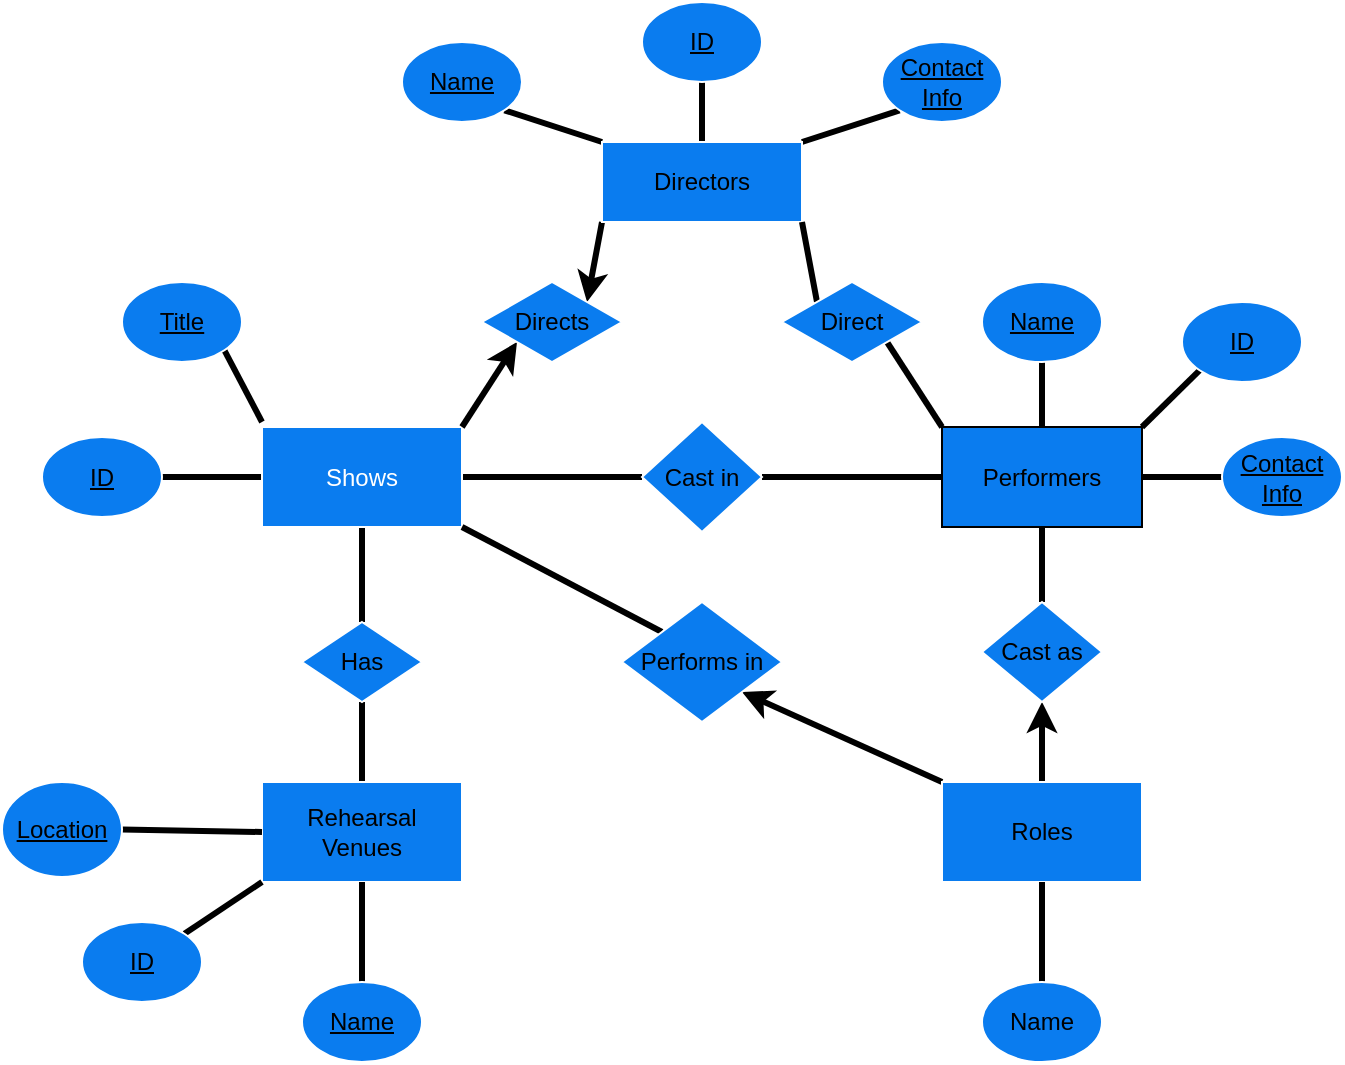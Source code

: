 <mxfile>
    <diagram id="HJRbTSJ-kLysMVga8ePI" name="Page-1">
        <mxGraphModel dx="820" dy="574" grid="1" gridSize="10" guides="1" tooltips="1" connect="1" arrows="1" fold="1" page="1" pageScale="1" pageWidth="850" pageHeight="1100" math="0" shadow="0">
            <root>
                <mxCell id="0"/>
                <mxCell id="1" parent="0"/>
                <mxCell id="17" style="edgeStyle=none;html=1;exitX=1;exitY=0.5;exitDx=0;exitDy=0;entryX=0;entryY=0.5;entryDx=0;entryDy=0;strokeWidth=3;startArrow=none;startFill=0;endArrow=none;endFill=0;" edge="1" parent="1" source="2" target="13">
                    <mxGeometry relative="1" as="geometry"/>
                </mxCell>
                <mxCell id="26" style="edgeStyle=none;html=1;exitX=0.5;exitY=1;exitDx=0;exitDy=0;entryX=0.5;entryY=0;entryDx=0;entryDy=0;startArrow=none;startFill=0;endArrow=none;endFill=0;strokeWidth=3;" edge="1" parent="1" source="2" target="25">
                    <mxGeometry relative="1" as="geometry"/>
                </mxCell>
                <mxCell id="35" style="edgeStyle=none;html=1;exitX=0;exitY=0.5;exitDx=0;exitDy=0;entryX=1;entryY=0.5;entryDx=0;entryDy=0;startArrow=none;startFill=0;endArrow=none;endFill=0;strokeWidth=3;" edge="1" parent="1" source="2" target="7">
                    <mxGeometry relative="1" as="geometry"/>
                </mxCell>
                <mxCell id="2" value="Shows" style="rounded=0;whiteSpace=wrap;html=1;fillColor=#0A7CEF;fontColor=#ffffff;strokeColor=#FFFFFF;" vertex="1" parent="1">
                    <mxGeometry x="230" y="252.5" width="100" height="50" as="geometry"/>
                </mxCell>
                <mxCell id="18" style="edgeStyle=none;html=1;exitX=0;exitY=0.5;exitDx=0;exitDy=0;entryX=1;entryY=0.5;entryDx=0;entryDy=0;startArrow=none;startFill=0;endArrow=none;endFill=0;strokeWidth=3;" edge="1" parent="1" source="3" target="13">
                    <mxGeometry relative="1" as="geometry"/>
                </mxCell>
                <mxCell id="29" style="edgeStyle=none;html=1;exitX=0.5;exitY=0;exitDx=0;exitDy=0;entryX=0.5;entryY=1;entryDx=0;entryDy=0;startArrow=none;startFill=0;endArrow=none;endFill=0;strokeWidth=3;" edge="1" parent="1" source="3" target="28">
                    <mxGeometry relative="1" as="geometry"/>
                </mxCell>
                <mxCell id="30" style="edgeStyle=none;html=1;exitX=1;exitY=0;exitDx=0;exitDy=0;entryX=0;entryY=1;entryDx=0;entryDy=0;startArrow=none;startFill=0;endArrow=none;endFill=0;strokeWidth=3;" edge="1" parent="1" source="3" target="5">
                    <mxGeometry relative="1" as="geometry"/>
                </mxCell>
                <mxCell id="32" style="edgeStyle=none;html=1;exitX=1;exitY=0.5;exitDx=0;exitDy=0;entryX=0;entryY=0.5;entryDx=0;entryDy=0;startArrow=none;startFill=0;endArrow=none;endFill=0;strokeWidth=3;" edge="1" parent="1" source="3" target="31">
                    <mxGeometry relative="1" as="geometry"/>
                </mxCell>
                <mxCell id="3" value="Performers" style="rounded=0;whiteSpace=wrap;html=1;fillColor=#0A7CEF;" vertex="1" parent="1">
                    <mxGeometry x="570" y="252.5" width="100" height="50" as="geometry"/>
                </mxCell>
                <mxCell id="27" style="edgeStyle=none;html=1;exitX=0.5;exitY=0;exitDx=0;exitDy=0;entryX=0.5;entryY=1;entryDx=0;entryDy=0;startArrow=none;startFill=0;endArrow=none;endFill=0;strokeWidth=3;" edge="1" parent="1" source="4" target="25">
                    <mxGeometry relative="1" as="geometry"/>
                </mxCell>
                <mxCell id="4" value="Rehearsal Venues" style="rounded=0;whiteSpace=wrap;html=1;strokeColor=#FFFFFF;fillColor=#0A7CEF;" vertex="1" parent="1">
                    <mxGeometry x="230" y="430" width="100" height="50" as="geometry"/>
                </mxCell>
                <mxCell id="5" value="&lt;u&gt;ID&lt;/u&gt;" style="ellipse;whiteSpace=wrap;html=1;strokeColor=#FFFFFF;fillColor=#0A7CEF;" vertex="1" parent="1">
                    <mxGeometry x="690" y="190" width="60" height="40" as="geometry"/>
                </mxCell>
                <mxCell id="7" value="&lt;u&gt;ID&lt;/u&gt;" style="ellipse;whiteSpace=wrap;html=1;strokeColor=#FFFFFF;fillColor=#0A7CEF;" vertex="1" parent="1">
                    <mxGeometry x="120" y="257.5" width="60" height="40" as="geometry"/>
                </mxCell>
                <mxCell id="38" style="edgeStyle=none;html=1;exitX=1;exitY=0;exitDx=0;exitDy=0;entryX=0;entryY=1;entryDx=0;entryDy=0;startArrow=none;startFill=0;endArrow=none;endFill=0;strokeWidth=3;" edge="1" parent="1" source="8" target="4">
                    <mxGeometry relative="1" as="geometry"/>
                </mxCell>
                <mxCell id="8" value="&lt;u&gt;ID&lt;/u&gt;" style="ellipse;whiteSpace=wrap;html=1;strokeColor=#FFFFFF;fillColor=#0A7CEF;" vertex="1" parent="1">
                    <mxGeometry x="140" y="500" width="60" height="40" as="geometry"/>
                </mxCell>
                <mxCell id="20" style="edgeStyle=none;html=1;exitX=0;exitY=0;exitDx=0;exitDy=0;entryX=1;entryY=1;entryDx=0;entryDy=0;startArrow=none;startFill=0;endArrow=classic;endFill=1;strokeWidth=3;" edge="1" parent="1" source="9" target="19">
                    <mxGeometry relative="1" as="geometry"/>
                </mxCell>
                <mxCell id="24" style="edgeStyle=none;html=1;exitX=0.5;exitY=0;exitDx=0;exitDy=0;entryX=0.5;entryY=1;entryDx=0;entryDy=0;startArrow=none;startFill=0;endArrow=classic;endFill=1;strokeWidth=3;" edge="1" parent="1" source="9" target="22">
                    <mxGeometry relative="1" as="geometry"/>
                </mxCell>
                <mxCell id="9" value="Roles" style="rounded=0;whiteSpace=wrap;html=1;strokeColor=#FFFFFF;fillColor=#0A7CEF;" vertex="1" parent="1">
                    <mxGeometry x="570" y="430" width="100" height="50" as="geometry"/>
                </mxCell>
                <mxCell id="13" value="Cast in" style="rhombus;whiteSpace=wrap;html=1;strokeColor=#FFFFFF;fillColor=#0A7CEF;" vertex="1" parent="1">
                    <mxGeometry x="420" y="250" width="60" height="55" as="geometry"/>
                </mxCell>
                <mxCell id="21" style="edgeStyle=none;html=1;exitX=0;exitY=0;exitDx=0;exitDy=0;entryX=1;entryY=1;entryDx=0;entryDy=0;startArrow=none;startFill=0;endArrow=none;endFill=0;strokeWidth=3;" edge="1" parent="1" source="19" target="2">
                    <mxGeometry relative="1" as="geometry"/>
                </mxCell>
                <mxCell id="19" value="Performs in" style="rhombus;whiteSpace=wrap;html=1;strokeColor=#FFFFFF;fillColor=#0A7CEF;" vertex="1" parent="1">
                    <mxGeometry x="410" y="340" width="80" height="60" as="geometry"/>
                </mxCell>
                <mxCell id="23" style="edgeStyle=none;html=1;exitX=0.5;exitY=0;exitDx=0;exitDy=0;entryX=0.5;entryY=1;entryDx=0;entryDy=0;startArrow=none;startFill=0;endArrow=none;endFill=0;strokeWidth=3;" edge="1" parent="1" source="22" target="3">
                    <mxGeometry relative="1" as="geometry"/>
                </mxCell>
                <mxCell id="22" value="Cast as" style="rhombus;whiteSpace=wrap;html=1;strokeColor=#FFFFFF;fillColor=#0A7CEF;" vertex="1" parent="1">
                    <mxGeometry x="590" y="340" width="60" height="50" as="geometry"/>
                </mxCell>
                <mxCell id="25" value="Has" style="rhombus;whiteSpace=wrap;html=1;strokeColor=#FFFFFF;fillColor=#0A7CEF;" vertex="1" parent="1">
                    <mxGeometry x="250" y="350" width="60" height="40" as="geometry"/>
                </mxCell>
                <mxCell id="28" value="Name" style="ellipse;whiteSpace=wrap;html=1;strokeColor=#FFFFFF;fillColor=#0A7CEF;fontStyle=4" vertex="1" parent="1">
                    <mxGeometry x="590" y="180" width="60" height="40" as="geometry"/>
                </mxCell>
                <mxCell id="31" value="Contact Info" style="ellipse;whiteSpace=wrap;html=1;strokeColor=#FFFFFF;fillColor=#0A7CEF;fontStyle=4" vertex="1" parent="1">
                    <mxGeometry x="710" y="257.5" width="60" height="40" as="geometry"/>
                </mxCell>
                <mxCell id="34" style="edgeStyle=none;html=1;exitX=1;exitY=1;exitDx=0;exitDy=0;startArrow=none;startFill=0;endArrow=none;endFill=0;strokeWidth=3;" edge="1" parent="1" source="33">
                    <mxGeometry relative="1" as="geometry">
                        <mxPoint x="230" y="250" as="targetPoint"/>
                    </mxGeometry>
                </mxCell>
                <mxCell id="33" value="&lt;u&gt;Title&lt;/u&gt;" style="ellipse;whiteSpace=wrap;html=1;strokeColor=#FFFFFF;fillColor=#0A7CEF;" vertex="1" parent="1">
                    <mxGeometry x="160" y="180" width="60" height="40" as="geometry"/>
                </mxCell>
                <mxCell id="39" style="edgeStyle=none;html=1;exitX=0.5;exitY=0;exitDx=0;exitDy=0;entryX=0.5;entryY=1;entryDx=0;entryDy=0;startArrow=none;startFill=0;endArrow=none;endFill=0;strokeWidth=3;" edge="1" parent="1" source="36" target="4">
                    <mxGeometry relative="1" as="geometry"/>
                </mxCell>
                <mxCell id="36" value="&lt;u&gt;Name&lt;/u&gt;" style="ellipse;whiteSpace=wrap;html=1;strokeColor=#FFFFFF;fillColor=#0A7CEF;" vertex="1" parent="1">
                    <mxGeometry x="250" y="530" width="60" height="40" as="geometry"/>
                </mxCell>
                <mxCell id="40" style="edgeStyle=none;html=1;exitX=1;exitY=0.5;exitDx=0;exitDy=0;entryX=0;entryY=0.5;entryDx=0;entryDy=0;startArrow=none;startFill=0;endArrow=none;endFill=0;strokeWidth=3;" edge="1" parent="1" source="37" target="4">
                    <mxGeometry relative="1" as="geometry"/>
                </mxCell>
                <mxCell id="37" value="&lt;u&gt;Location&lt;/u&gt;" style="ellipse;whiteSpace=wrap;html=1;strokeColor=#FFFFFF;fillColor=#0A7CEF;" vertex="1" parent="1">
                    <mxGeometry x="100" y="430" width="60" height="47.5" as="geometry"/>
                </mxCell>
                <mxCell id="42" style="edgeStyle=none;html=1;exitX=0.5;exitY=0;exitDx=0;exitDy=0;entryX=0.5;entryY=1;entryDx=0;entryDy=0;startArrow=none;startFill=0;endArrow=none;endFill=0;strokeWidth=3;" edge="1" parent="1" source="41" target="9">
                    <mxGeometry relative="1" as="geometry"/>
                </mxCell>
                <mxCell id="41" value="Name" style="ellipse;whiteSpace=wrap;html=1;strokeColor=#FFFFFF;fillColor=#0A7CEF;" vertex="1" parent="1">
                    <mxGeometry x="590" y="530" width="60" height="40" as="geometry"/>
                </mxCell>
                <mxCell id="47" style="edgeStyle=none;html=1;exitX=0;exitY=1;exitDx=0;exitDy=0;entryX=1;entryY=0;entryDx=0;entryDy=0;startArrow=none;startFill=0;endArrow=classic;endFill=1;strokeWidth=3;" edge="1" parent="1" target="46">
                    <mxGeometry relative="1" as="geometry">
                        <mxPoint x="400" y="150" as="sourcePoint"/>
                    </mxGeometry>
                </mxCell>
                <mxCell id="56" style="edgeStyle=none;html=1;exitX=1;exitY=0;exitDx=0;exitDy=0;entryX=0;entryY=1;entryDx=0;entryDy=0;startArrow=none;startFill=0;endArrow=none;endFill=0;strokeWidth=3;" edge="1" parent="1" source="45" target="55">
                    <mxGeometry relative="1" as="geometry"/>
                </mxCell>
                <mxCell id="57" style="edgeStyle=none;html=1;exitX=0.5;exitY=0;exitDx=0;exitDy=0;entryX=0.5;entryY=1;entryDx=0;entryDy=0;startArrow=none;startFill=0;endArrow=none;endFill=0;strokeWidth=3;" edge="1" parent="1" source="45" target="54">
                    <mxGeometry relative="1" as="geometry"/>
                </mxCell>
                <mxCell id="58" style="edgeStyle=none;html=1;exitX=0;exitY=0;exitDx=0;exitDy=0;entryX=1;entryY=1;entryDx=0;entryDy=0;startArrow=none;startFill=0;endArrow=none;endFill=0;strokeWidth=3;" edge="1" parent="1" source="45" target="53">
                    <mxGeometry relative="1" as="geometry"/>
                </mxCell>
                <mxCell id="45" value="Directors" style="rounded=0;whiteSpace=wrap;html=1;strokeColor=#FFFFFF;fillColor=#0A7CEF;" vertex="1" parent="1">
                    <mxGeometry x="400" y="110" width="100" height="40" as="geometry"/>
                </mxCell>
                <mxCell id="48" style="edgeStyle=none;html=1;exitX=0;exitY=1;exitDx=0;exitDy=0;entryX=1;entryY=0;entryDx=0;entryDy=0;startArrow=classic;startFill=1;endArrow=none;endFill=0;strokeWidth=3;" edge="1" parent="1" source="46" target="2">
                    <mxGeometry relative="1" as="geometry"/>
                </mxCell>
                <mxCell id="46" value="Directs" style="rhombus;whiteSpace=wrap;html=1;strokeColor=#FFFFFF;fillColor=#0A7CEF;" vertex="1" parent="1">
                    <mxGeometry x="340" y="180" width="70" height="40" as="geometry"/>
                </mxCell>
                <mxCell id="51" style="edgeStyle=none;html=1;exitX=1;exitY=1;exitDx=0;exitDy=0;entryX=0;entryY=0;entryDx=0;entryDy=0;startArrow=none;startFill=0;endArrow=none;endFill=0;strokeWidth=3;" edge="1" parent="1" source="49" target="3">
                    <mxGeometry relative="1" as="geometry"/>
                </mxCell>
                <mxCell id="52" style="edgeStyle=none;html=1;exitX=0;exitY=0;exitDx=0;exitDy=0;entryX=1;entryY=1;entryDx=0;entryDy=0;startArrow=none;startFill=0;endArrow=none;endFill=0;strokeWidth=3;" edge="1" parent="1" source="49">
                    <mxGeometry relative="1" as="geometry">
                        <mxPoint x="500" y="150" as="targetPoint"/>
                    </mxGeometry>
                </mxCell>
                <mxCell id="49" value="Direct" style="rhombus;whiteSpace=wrap;html=1;strokeColor=#FFFFFF;fillColor=#0A7CEF;" vertex="1" parent="1">
                    <mxGeometry x="490" y="180" width="70" height="40" as="geometry"/>
                </mxCell>
                <mxCell id="53" value="&lt;u&gt;Name&lt;/u&gt;" style="ellipse;whiteSpace=wrap;html=1;strokeColor=#FFFFFF;fillColor=#0A7CEF;" vertex="1" parent="1">
                    <mxGeometry x="300" y="60" width="60" height="40" as="geometry"/>
                </mxCell>
                <mxCell id="54" value="&lt;u&gt;ID&lt;/u&gt;" style="ellipse;whiteSpace=wrap;html=1;strokeColor=#FFFFFF;fillColor=#0A7CEF;" vertex="1" parent="1">
                    <mxGeometry x="420" y="40" width="60" height="40" as="geometry"/>
                </mxCell>
                <mxCell id="55" value="&lt;u&gt;Contact Info&lt;/u&gt;" style="ellipse;whiteSpace=wrap;html=1;strokeColor=#FFFFFF;fillColor=#0A7CEF;" vertex="1" parent="1">
                    <mxGeometry x="540" y="60" width="60" height="40" as="geometry"/>
                </mxCell>
            </root>
        </mxGraphModel>
    </diagram>
</mxfile>